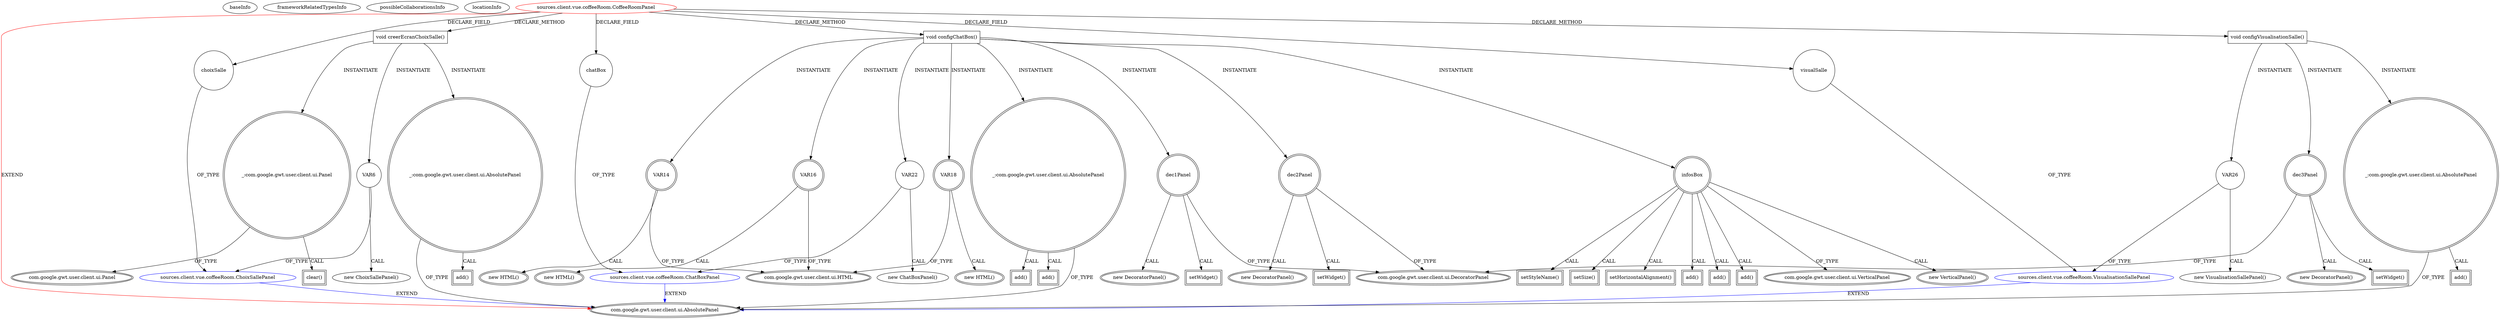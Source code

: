 digraph {
baseInfo[graphId=230,category="extension_graph",isAnonymous=false,possibleRelation=true]
frameworkRelatedTypesInfo[0="com.google.gwt.user.client.ui.AbsolutePanel"]
possibleCollaborationsInfo[0="230~CLIENT_METHOD_DECLARATION-INSTANTIATION-FIELD_DECLARATION-~com.google.gwt.user.client.ui.AbsolutePanel ~com.google.gwt.user.client.ui.AbsolutePanel ~false~false"]
locationInfo[projectName="MainMain-ChatCafeine",filePath="/MainMain-ChatCafeine/ChatCafeine-master/ChatCafeine/src/sources/client/vue/coffeeRoom/CoffeeRoomPanel.java",contextSignature="CoffeeRoomPanel",graphId="230"]
0[label="sources.client.vue.coffeeRoom.CoffeeRoomPanel",vertexType="ROOT_CLIENT_CLASS_DECLARATION",isFrameworkType=false,color=red]
1[label="com.google.gwt.user.client.ui.AbsolutePanel",vertexType="FRAMEWORK_CLASS_TYPE",isFrameworkType=true,peripheries=2]
2[label="chatBox",vertexType="FIELD_DECLARATION",isFrameworkType=false,shape=circle]
3[label="sources.client.vue.coffeeRoom.ChatBoxPanel",vertexType="REFERENCE_CLIENT_CLASS_DECLARATION",isFrameworkType=false,color=blue]
5[label="choixSalle",vertexType="FIELD_DECLARATION",isFrameworkType=false,shape=circle]
6[label="sources.client.vue.coffeeRoom.ChoixSallePanel",vertexType="REFERENCE_CLIENT_CLASS_DECLARATION",isFrameworkType=false,color=blue]
8[label="visualSalle",vertexType="FIELD_DECLARATION",isFrameworkType=false,shape=circle]
9[label="sources.client.vue.coffeeRoom.VisualisationSallePanel",vertexType="REFERENCE_CLIENT_CLASS_DECLARATION",isFrameworkType=false,color=blue]
27[label="void creerEcranChoixSalle()",vertexType="CLIENT_METHOD_DECLARATION",isFrameworkType=false,shape=box]
28[label="_:com.google.gwt.user.client.ui.Panel",vertexType="VARIABLE_EXPRESION",isFrameworkType=true,peripheries=2,shape=circle]
30[label="com.google.gwt.user.client.ui.Panel",vertexType="FRAMEWORK_CLASS_TYPE",isFrameworkType=true,peripheries=2]
29[label="clear()",vertexType="INSIDE_CALL",isFrameworkType=true,peripheries=2,shape=box]
32[label="VAR6",vertexType="VARIABLE_EXPRESION",isFrameworkType=false,shape=circle]
31[label="new ChoixSallePanel()",vertexType="CONSTRUCTOR_CALL",isFrameworkType=false]
34[label="_:com.google.gwt.user.client.ui.AbsolutePanel",vertexType="VARIABLE_EXPRESION",isFrameworkType=true,peripheries=2,shape=circle]
35[label="add()",vertexType="INSIDE_CALL",isFrameworkType=true,peripheries=2,shape=box]
37[label="void configChatBox()",vertexType="CLIENT_METHOD_DECLARATION",isFrameworkType=false,shape=box]
39[label="dec2Panel",vertexType="VARIABLE_EXPRESION",isFrameworkType=true,peripheries=2,shape=circle]
40[label="com.google.gwt.user.client.ui.DecoratorPanel",vertexType="FRAMEWORK_CLASS_TYPE",isFrameworkType=true,peripheries=2]
38[label="new DecoratorPanel()",vertexType="CONSTRUCTOR_CALL",isFrameworkType=true,peripheries=2]
42[label="infosBox",vertexType="VARIABLE_EXPRESION",isFrameworkType=true,peripheries=2,shape=circle]
43[label="com.google.gwt.user.client.ui.VerticalPanel",vertexType="FRAMEWORK_CLASS_TYPE",isFrameworkType=true,peripheries=2]
41[label="new VerticalPanel()",vertexType="CONSTRUCTOR_CALL",isFrameworkType=true,peripheries=2]
45[label="setStyleName()",vertexType="INSIDE_CALL",isFrameworkType=true,peripheries=2,shape=box]
47[label="setSize()",vertexType="INSIDE_CALL",isFrameworkType=true,peripheries=2,shape=box]
49[label="setHorizontalAlignment()",vertexType="INSIDE_CALL",isFrameworkType=true,peripheries=2,shape=box]
51[label="add()",vertexType="INSIDE_CALL",isFrameworkType=true,peripheries=2,shape=box]
53[label="VAR14",vertexType="VARIABLE_EXPRESION",isFrameworkType=true,peripheries=2,shape=circle]
54[label="com.google.gwt.user.client.ui.HTML",vertexType="FRAMEWORK_CLASS_TYPE",isFrameworkType=true,peripheries=2]
52[label="new HTML()",vertexType="CONSTRUCTOR_CALL",isFrameworkType=true,peripheries=2]
56[label="add()",vertexType="INSIDE_CALL",isFrameworkType=true,peripheries=2,shape=box]
58[label="VAR16",vertexType="VARIABLE_EXPRESION",isFrameworkType=true,peripheries=2,shape=circle]
57[label="new HTML()",vertexType="CONSTRUCTOR_CALL",isFrameworkType=true,peripheries=2]
61[label="add()",vertexType="INSIDE_CALL",isFrameworkType=true,peripheries=2,shape=box]
63[label="VAR18",vertexType="VARIABLE_EXPRESION",isFrameworkType=true,peripheries=2,shape=circle]
62[label="new HTML()",vertexType="CONSTRUCTOR_CALL",isFrameworkType=true,peripheries=2]
66[label="setWidget()",vertexType="INSIDE_CALL",isFrameworkType=true,peripheries=2,shape=box]
67[label="_:com.google.gwt.user.client.ui.AbsolutePanel",vertexType="VARIABLE_EXPRESION",isFrameworkType=true,peripheries=2,shape=circle]
68[label="add()",vertexType="INSIDE_CALL",isFrameworkType=true,peripheries=2,shape=box]
71[label="dec1Panel",vertexType="VARIABLE_EXPRESION",isFrameworkType=true,peripheries=2,shape=circle]
70[label="new DecoratorPanel()",vertexType="CONSTRUCTOR_CALL",isFrameworkType=true,peripheries=2]
74[label="VAR22",vertexType="VARIABLE_EXPRESION",isFrameworkType=false,shape=circle]
73[label="new ChatBoxPanel()",vertexType="CONSTRUCTOR_CALL",isFrameworkType=false]
77[label="setWidget()",vertexType="INSIDE_CALL",isFrameworkType=true,peripheries=2,shape=box]
79[label="add()",vertexType="INSIDE_CALL",isFrameworkType=true,peripheries=2,shape=box]
80[label="void configVisualisationSalle()",vertexType="CLIENT_METHOD_DECLARATION",isFrameworkType=false,shape=box]
82[label="dec3Panel",vertexType="VARIABLE_EXPRESION",isFrameworkType=true,peripheries=2,shape=circle]
81[label="new DecoratorPanel()",vertexType="CONSTRUCTOR_CALL",isFrameworkType=true,peripheries=2]
85[label="VAR26",vertexType="VARIABLE_EXPRESION",isFrameworkType=false,shape=circle]
84[label="new VisualisationSallePanel()",vertexType="CONSTRUCTOR_CALL",isFrameworkType=false]
88[label="setWidget()",vertexType="INSIDE_CALL",isFrameworkType=true,peripheries=2,shape=box]
89[label="_:com.google.gwt.user.client.ui.AbsolutePanel",vertexType="VARIABLE_EXPRESION",isFrameworkType=true,peripheries=2,shape=circle]
90[label="add()",vertexType="INSIDE_CALL",isFrameworkType=true,peripheries=2,shape=box]
0->1[label="EXTEND",color=red]
0->2[label="DECLARE_FIELD"]
3->1[label="EXTEND",color=blue]
2->3[label="OF_TYPE"]
0->5[label="DECLARE_FIELD"]
6->1[label="EXTEND",color=blue]
5->6[label="OF_TYPE"]
0->8[label="DECLARE_FIELD"]
9->1[label="EXTEND",color=blue]
8->9[label="OF_TYPE"]
0->27[label="DECLARE_METHOD"]
27->28[label="INSTANTIATE"]
28->30[label="OF_TYPE"]
28->29[label="CALL"]
27->32[label="INSTANTIATE"]
32->6[label="OF_TYPE"]
32->31[label="CALL"]
27->34[label="INSTANTIATE"]
34->1[label="OF_TYPE"]
34->35[label="CALL"]
0->37[label="DECLARE_METHOD"]
37->39[label="INSTANTIATE"]
39->40[label="OF_TYPE"]
39->38[label="CALL"]
37->42[label="INSTANTIATE"]
42->43[label="OF_TYPE"]
42->41[label="CALL"]
42->45[label="CALL"]
42->47[label="CALL"]
42->49[label="CALL"]
42->51[label="CALL"]
37->53[label="INSTANTIATE"]
53->54[label="OF_TYPE"]
53->52[label="CALL"]
42->56[label="CALL"]
37->58[label="INSTANTIATE"]
58->54[label="OF_TYPE"]
58->57[label="CALL"]
42->61[label="CALL"]
37->63[label="INSTANTIATE"]
63->54[label="OF_TYPE"]
63->62[label="CALL"]
39->66[label="CALL"]
37->67[label="INSTANTIATE"]
67->1[label="OF_TYPE"]
67->68[label="CALL"]
37->71[label="INSTANTIATE"]
71->40[label="OF_TYPE"]
71->70[label="CALL"]
37->74[label="INSTANTIATE"]
74->3[label="OF_TYPE"]
74->73[label="CALL"]
71->77[label="CALL"]
67->79[label="CALL"]
0->80[label="DECLARE_METHOD"]
80->82[label="INSTANTIATE"]
82->40[label="OF_TYPE"]
82->81[label="CALL"]
80->85[label="INSTANTIATE"]
85->9[label="OF_TYPE"]
85->84[label="CALL"]
82->88[label="CALL"]
80->89[label="INSTANTIATE"]
89->1[label="OF_TYPE"]
89->90[label="CALL"]
}
